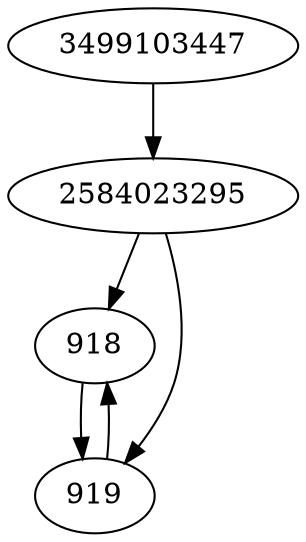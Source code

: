 strict digraph  {
3499103447;
2584023295;
918;
919;
3499103447 -> 2584023295;
2584023295 -> 918;
2584023295 -> 919;
918 -> 919;
919 -> 918;
}
